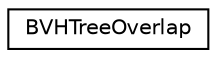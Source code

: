 digraph G
{
  edge [fontname="Helvetica",fontsize="10",labelfontname="Helvetica",labelfontsize="10"];
  node [fontname="Helvetica",fontsize="10",shape=record];
  rankdir=LR;
  Node1 [label="BVHTreeOverlap",height=0.2,width=0.4,color="black", fillcolor="white", style="filled",URL="$d0/d80/structBVHTreeOverlap.html"];
}
